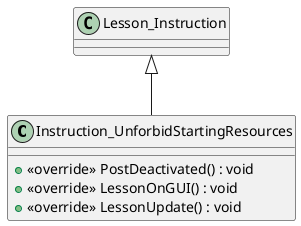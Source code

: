 @startuml
class Instruction_UnforbidStartingResources {
    + <<override>> PostDeactivated() : void
    + <<override>> LessonOnGUI() : void
    + <<override>> LessonUpdate() : void
}
Lesson_Instruction <|-- Instruction_UnforbidStartingResources
@enduml
